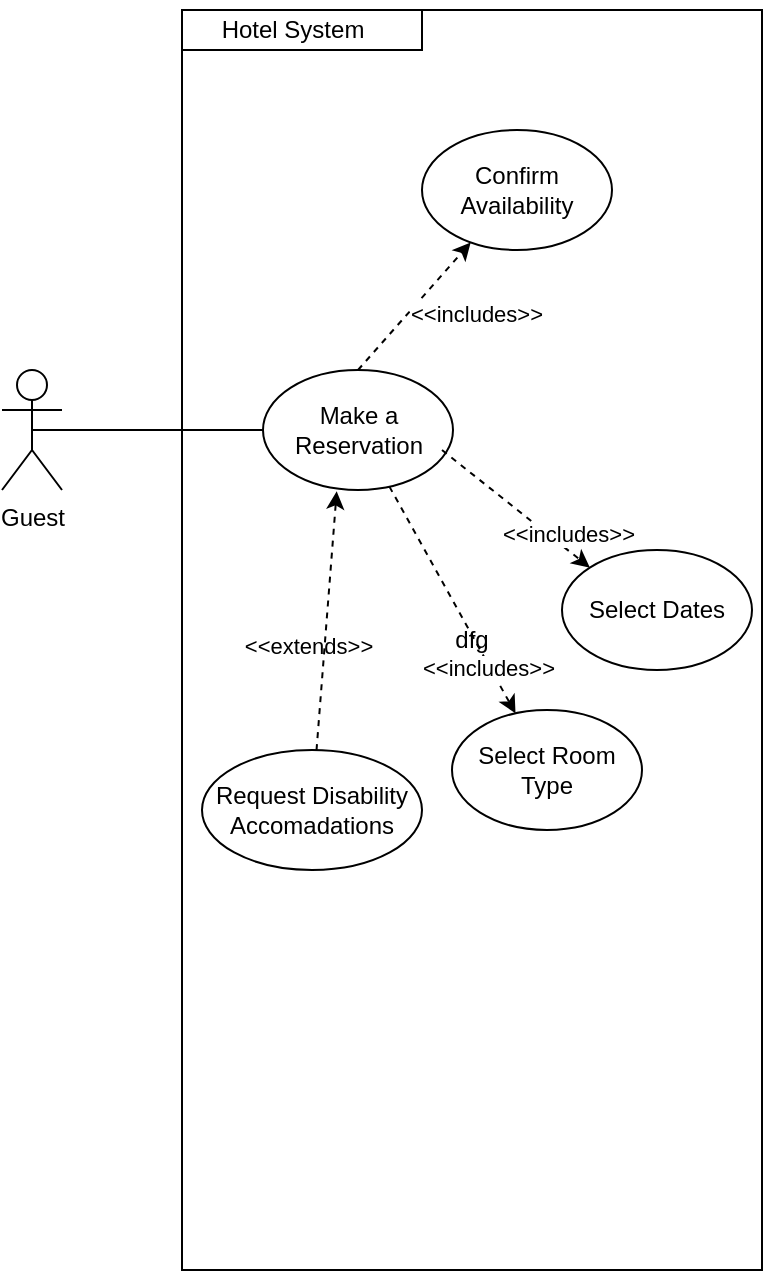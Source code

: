 <mxfile version="20.3.0" type="device"><diagram id="zdZcTGFGV1w64RLv-16S" name="Page-1"><mxGraphModel dx="2062" dy="2325" grid="1" gridSize="10" guides="1" tooltips="1" connect="1" arrows="1" fold="1" page="1" pageScale="1" pageWidth="850" pageHeight="1100" math="0" shadow="0"><root><mxCell id="0"/><mxCell id="1" parent="0"/><mxCell id="lY0H7_yR5DIAhdimTl7y-3" value="dfg" style="rounded=0;whiteSpace=wrap;html=1;" parent="1" vertex="1"><mxGeometry x="280" y="-1080" width="290" height="630" as="geometry"/></mxCell><mxCell id="eMTML4DxiNEOAly52dFg-2" value="" style="whiteSpace=wrap;html=1;" vertex="1" parent="1"><mxGeometry x="280" y="-1080" width="120" height="20" as="geometry"/></mxCell><mxCell id="lY0H7_yR5DIAhdimTl7y-1" value="Guest" style="shape=umlActor;verticalLabelPosition=bottom;verticalAlign=top;html=1;outlineConnect=0;" parent="1" vertex="1"><mxGeometry x="190" y="-900" width="30" height="60" as="geometry"/></mxCell><mxCell id="lY0H7_yR5DIAhdimTl7y-13" value="Make a Reservation" style="ellipse;whiteSpace=wrap;html=1;" parent="1" vertex="1"><mxGeometry x="320.5" y="-900" width="95" height="60" as="geometry"/></mxCell><mxCell id="lY0H7_yR5DIAhdimTl7y-14" value="Select Room Type" style="ellipse;whiteSpace=wrap;html=1;" parent="1" vertex="1"><mxGeometry x="415" y="-730" width="95" height="60" as="geometry"/></mxCell><mxCell id="lY0H7_yR5DIAhdimTl7y-15" value="Confirm Availability" style="ellipse;whiteSpace=wrap;html=1;" parent="1" vertex="1"><mxGeometry x="400" y="-1020" width="95" height="60" as="geometry"/></mxCell><mxCell id="lY0H7_yR5DIAhdimTl7y-18" value="Select Dates" style="ellipse;whiteSpace=wrap;html=1;" parent="1" vertex="1"><mxGeometry x="470" y="-810" width="95" height="60" as="geometry"/></mxCell><mxCell id="lY0H7_yR5DIAhdimTl7y-25" value="" style="endArrow=classic;html=1;rounded=0;dashed=1;exitX=0.5;exitY=0;exitDx=0;exitDy=0;" parent="1" source="lY0H7_yR5DIAhdimTl7y-13" target="lY0H7_yR5DIAhdimTl7y-15" edge="1"><mxGeometry width="50" height="50" relative="1" as="geometry"><mxPoint x="310" y="-640" as="sourcePoint"/><mxPoint x="360" y="-690" as="targetPoint"/></mxGeometry></mxCell><mxCell id="lY0H7_yR5DIAhdimTl7y-31" value="&amp;lt;&amp;lt;includes&amp;gt;&amp;gt;" style="edgeLabel;html=1;align=center;verticalAlign=middle;resizable=0;points=[];" parent="lY0H7_yR5DIAhdimTl7y-25" vertex="1" connectable="0"><mxGeometry x="-0.373" y="2" relative="1" as="geometry"><mxPoint x="43" y="-7" as="offset"/></mxGeometry></mxCell><mxCell id="lY0H7_yR5DIAhdimTl7y-26" value="" style="endArrow=classic;html=1;rounded=0;dashed=1;entryX=0;entryY=0;entryDx=0;entryDy=0;" parent="1" target="lY0H7_yR5DIAhdimTl7y-18" edge="1"><mxGeometry width="50" height="50" relative="1" as="geometry"><mxPoint x="410" y="-860" as="sourcePoint"/><mxPoint x="370" y="-680" as="targetPoint"/></mxGeometry></mxCell><mxCell id="lY0H7_yR5DIAhdimTl7y-27" value="" style="endArrow=classic;html=1;rounded=0;dashed=1;" parent="1" source="lY0H7_yR5DIAhdimTl7y-13" target="lY0H7_yR5DIAhdimTl7y-14" edge="1"><mxGeometry width="50" height="50" relative="1" as="geometry"><mxPoint x="330" y="-620" as="sourcePoint"/><mxPoint x="380" y="-670" as="targetPoint"/></mxGeometry></mxCell><mxCell id="lY0H7_yR5DIAhdimTl7y-34" value="" style="endArrow=none;html=1;rounded=0;entryX=0;entryY=0.5;entryDx=0;entryDy=0;exitX=0.5;exitY=0.5;exitDx=0;exitDy=0;exitPerimeter=0;" parent="1" source="lY0H7_yR5DIAhdimTl7y-1" target="lY0H7_yR5DIAhdimTl7y-13" edge="1"><mxGeometry width="50" height="50" relative="1" as="geometry"><mxPoint x="210" y="-870" as="sourcePoint"/><mxPoint x="380" y="-670" as="targetPoint"/></mxGeometry></mxCell><mxCell id="lY0H7_yR5DIAhdimTl7y-41" value="&amp;lt;&amp;lt;extends&amp;gt;&amp;gt;" style="edgeLabel;html=1;align=center;verticalAlign=middle;resizable=0;points=[];" parent="1" vertex="1" connectable="0"><mxGeometry x="205" y="-790.003" as="geometry"><mxPoint x="138" y="28" as="offset"/></mxGeometry></mxCell><mxCell id="lY0H7_yR5DIAhdimTl7y-42" value="&amp;lt;&amp;lt;includes&amp;gt;&amp;gt;" style="edgeLabel;html=1;align=center;verticalAlign=middle;resizable=0;points=[];" parent="1" vertex="1" connectable="0"><mxGeometry x="480" y="-870.003" as="geometry"><mxPoint x="-7" y="52" as="offset"/></mxGeometry></mxCell><mxCell id="MP-mpG5aHDPicYXyxvOO-1" value="Request Disability Accomadations" style="ellipse;whiteSpace=wrap;html=1;" parent="1" vertex="1"><mxGeometry x="290" y="-710" width="110" height="60" as="geometry"/></mxCell><mxCell id="MP-mpG5aHDPicYXyxvOO-2" value="" style="endArrow=classic;html=1;rounded=0;dashed=1;entryX=0.388;entryY=1.011;entryDx=0;entryDy=0;entryPerimeter=0;" parent="1" source="MP-mpG5aHDPicYXyxvOO-1" target="lY0H7_yR5DIAhdimTl7y-13" edge="1"><mxGeometry width="50" height="50" relative="1" as="geometry"><mxPoint x="299.997" y="-829.999" as="sourcePoint"/><mxPoint x="363.169" y="-716.643" as="targetPoint"/></mxGeometry></mxCell><mxCell id="MP-mpG5aHDPicYXyxvOO-3" value="&amp;lt;&amp;lt;includes&amp;gt;&amp;gt;" style="edgeLabel;html=1;align=center;verticalAlign=middle;resizable=0;points=[];" parent="1" vertex="1" connectable="0"><mxGeometry x="360" y="-770.003" as="geometry"><mxPoint x="73" y="19" as="offset"/></mxGeometry></mxCell><mxCell id="eMTML4DxiNEOAly52dFg-1" value="Hotel System" style="text;html=1;align=center;verticalAlign=middle;resizable=0;points=[];autosize=1;strokeColor=none;fillColor=none;" vertex="1" parent="1"><mxGeometry x="290" y="-1085" width="90" height="30" as="geometry"/></mxCell></root></mxGraphModel></diagram></mxfile>